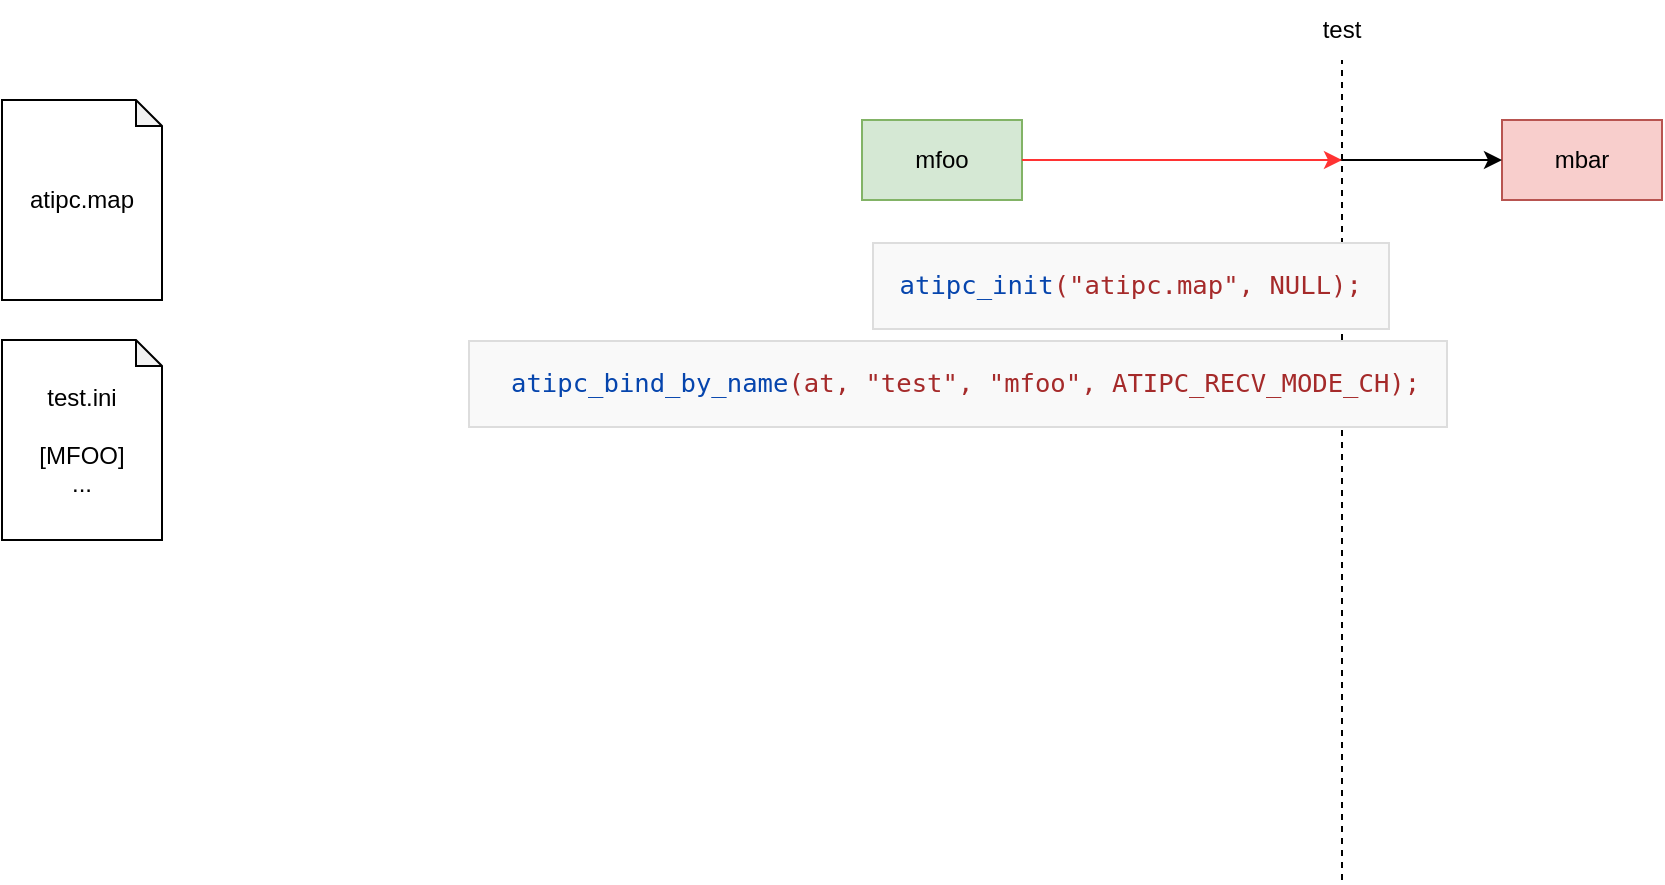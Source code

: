 <mxfile version="24.5.5" type="github">
  <diagram name="페이지-1" id="jERm6EU6h7SOklrPmQn_">
    <mxGraphModel dx="1665" dy="912" grid="1" gridSize="10" guides="1" tooltips="1" connect="1" arrows="1" fold="1" page="1" pageScale="1" pageWidth="827" pageHeight="1169" math="0" shadow="0">
      <root>
        <mxCell id="0" />
        <mxCell id="1" parent="0" />
        <mxCell id="JRY9VZmu6lB9FQlv3pIe-1" value="mfoo" style="rounded=0;whiteSpace=wrap;html=1;fillColor=#d5e8d4;strokeColor=#82b366;" vertex="1" parent="1">
          <mxGeometry x="40" y="120" width="80" height="40" as="geometry" />
        </mxCell>
        <mxCell id="JRY9VZmu6lB9FQlv3pIe-2" value="mbar" style="rounded=0;whiteSpace=wrap;html=1;fillColor=#f8cecc;strokeColor=#b85450;" vertex="1" parent="1">
          <mxGeometry x="360" y="120" width="80" height="40" as="geometry" />
        </mxCell>
        <mxCell id="JRY9VZmu6lB9FQlv3pIe-3" value="test.ini&lt;div&gt;&lt;br&gt;&lt;/div&gt;&lt;div&gt;[MFOO]&lt;/div&gt;&lt;div&gt;...&lt;/div&gt;" style="shape=note;whiteSpace=wrap;html=1;backgroundOutline=1;darkOpacity=0.05;size=13;" vertex="1" parent="1">
          <mxGeometry x="-390" y="230" width="80" height="100" as="geometry" />
        </mxCell>
        <mxCell id="JRY9VZmu6lB9FQlv3pIe-4" value="atipc.map" style="shape=note;whiteSpace=wrap;html=1;backgroundOutline=1;darkOpacity=0.05;size=13;" vertex="1" parent="1">
          <mxGeometry x="-390" y="110" width="80" height="100" as="geometry" />
        </mxCell>
        <mxCell id="JRY9VZmu6lB9FQlv3pIe-6" value="test" style="text;html=1;align=center;verticalAlign=middle;whiteSpace=wrap;rounded=0;" vertex="1" parent="1">
          <mxGeometry x="250" y="60" width="60" height="30" as="geometry" />
        </mxCell>
        <mxCell id="JRY9VZmu6lB9FQlv3pIe-7" value="" style="endArrow=none;dashed=1;html=1;rounded=0;entryX=0.5;entryY=1;entryDx=0;entryDy=0;" edge="1" parent="1" target="JRY9VZmu6lB9FQlv3pIe-6">
          <mxGeometry width="50" height="50" relative="1" as="geometry">
            <mxPoint x="280" y="500" as="sourcePoint" />
            <mxPoint x="270" y="70" as="targetPoint" />
          </mxGeometry>
        </mxCell>
        <UserObject label="&lt;pre style=&quot;font-family: &amp;quot;Malgun Gothic&amp;quot;, monospace, Courier; padding: 1em; border: 1px solid rgb(221, 221, 221); color: rgb(0, 0, 0); background-color: rgb(249, 249, 249); line-height: 1.3em; font-size: 12.8px; font-style: normal; font-variant-ligatures: normal; font-variant-caps: normal; font-weight: 400; letter-spacing: normal; orphans: 2; text-align: start; text-indent: 0px; text-transform: none; widows: 2; word-spacing: 0px; -webkit-text-stroke-width: 0px; text-decoration-thickness: initial; text-decoration-style: initial; text-decoration-color: initial;&quot;&gt;&lt;font color=&quot;brown&quot;&gt; &lt;a href=&quot;http://tom.telcoware.com/wiki/index.php?title=ATIPC#atipc_bind&quot; title=&quot;ATIPC&quot; style=&quot;text-decoration: none; color: rgb(6, 69, 173); background: none;&quot;&gt;atipc_bind_by_name&lt;/a&gt;(at, &quot;test&quot;, &quot;mfoo&quot;, ATIPC_RECV_MODE_CH);&lt;/font&gt;&lt;/pre&gt;" link="&lt;pre style=&quot;font-family: &amp;quot;Malgun Gothic&amp;quot;, monospace, Courier; padding: 1em; border: 1px solid rgb(221, 221, 221); color: rgb(0, 0, 0); background-color: rgb(249, 249, 249); line-height: 1.3em; font-size: 12.8px; font-style: normal; font-variant-ligatures: normal; font-variant-caps: normal; font-weight: 400; letter-spacing: normal; orphans: 2; text-align: start; text-indent: 0px; text-transform: none; widows: 2; word-spacing: 0px; -webkit-text-stroke-width: 0px; text-decoration-thickness: initial; text-decoration-style: initial; text-decoration-color: initial;&quot;&gt;&lt;font color=&quot;brown&quot;&gt; &lt;a href=&quot;http://tom.telcoware.com/wiki/index.php?title=ATIPC#atipc_bind&quot; title=&quot;ATIPC&quot; style=&quot;text-decoration: none; color: rgb(6, 69, 173); background: none;&quot;&gt;atipc_bind_by_name&lt;/a&gt;(at, &quot;test&quot;, &quot;mfoo&quot;, ATIPC_RECV_MODE_CH);&lt;/font&gt;&lt;/pre&gt;" id="JRY9VZmu6lB9FQlv3pIe-8">
          <mxCell style="text;whiteSpace=wrap;html=1;" vertex="1" parent="1">
            <mxGeometry x="-159" y="210" width="430" height="90" as="geometry" />
          </mxCell>
        </UserObject>
        <UserObject label="&lt;pre style=&quot;font-family: &amp;quot;Malgun Gothic&amp;quot;, monospace, Courier; padding: 1em; border: 1px solid rgb(221, 221, 221); color: rgb(0, 0, 0); background-color: rgb(249, 249, 249); line-height: 1.3em; font-size: 12.8px; font-style: normal; font-variant-ligatures: normal; font-variant-caps: normal; font-weight: 400; letter-spacing: normal; orphans: 2; text-align: start; text-indent: 0px; text-transform: none; widows: 2; word-spacing: 0px; -webkit-text-stroke-width: 0px; text-decoration-thickness: initial; text-decoration-style: initial; text-decoration-color: initial;&quot;&gt;&lt;font color=&quot;brown&quot;&gt;&lt;a href=&quot;http://tom.telcoware.com/wiki/index.php?title=ATIPC#atipc_init&quot; title=&quot;ATIPC&quot; style=&quot;text-decoration: none; color: rgb(6, 69, 173); background: none;&quot;&gt;atipc_init&lt;/a&gt;(&quot;atipc.map&quot;, NULL);&lt;/font&gt;&lt;/pre&gt;" link="&lt;pre style=&quot;font-family: &amp;quot;Malgun Gothic&amp;quot;, monospace, Courier; padding: 1em; border: 1px solid rgb(221, 221, 221); color: rgb(0, 0, 0); background-color: rgb(249, 249, 249); line-height: 1.3em; font-size: 12.8px; font-style: normal; font-variant-ligatures: normal; font-variant-caps: normal; font-weight: 400; letter-spacing: normal; orphans: 2; text-align: start; text-indent: 0px; text-transform: none; widows: 2; word-spacing: 0px; -webkit-text-stroke-width: 0px; text-decoration-thickness: initial; text-decoration-style: initial; text-decoration-color: initial;&quot;&gt;&lt;font color=&quot;brown&quot;&gt;&lt;a href=&quot;http://tom.telcoware.com/wiki/index.php?title=ATIPC#atipc_init&quot; title=&quot;ATIPC&quot; style=&quot;text-decoration: none; color: rgb(6, 69, 173); background: none;&quot;&gt;atipc_init&lt;/a&gt;(MFOO_ATIPC_CONF_FILE, NULL);&lt;/font&gt;&lt;/pre&gt;" id="JRY9VZmu6lB9FQlv3pIe-9">
          <mxCell style="text;whiteSpace=wrap;html=1;" vertex="1" parent="1">
            <mxGeometry x="43" y="161" width="180" height="30" as="geometry" />
          </mxCell>
        </UserObject>
        <mxCell id="JRY9VZmu6lB9FQlv3pIe-10" value="" style="endArrow=classic;html=1;rounded=0;exitX=1;exitY=0.5;exitDx=0;exitDy=0;entryX=0;entryY=0.5;entryDx=0;entryDy=0;" edge="1" parent="1" source="JRY9VZmu6lB9FQlv3pIe-1" target="JRY9VZmu6lB9FQlv3pIe-2">
          <mxGeometry width="50" height="50" relative="1" as="geometry">
            <mxPoint x="10" y="260" as="sourcePoint" />
            <mxPoint x="280" y="140" as="targetPoint" />
          </mxGeometry>
        </mxCell>
        <mxCell id="JRY9VZmu6lB9FQlv3pIe-12" value="" style="endArrow=classic;html=1;rounded=0;strokeColor=#FF3333;exitX=1;exitY=0.5;exitDx=0;exitDy=0;" edge="1" parent="1" source="JRY9VZmu6lB9FQlv3pIe-1">
          <mxGeometry width="50" height="50" relative="1" as="geometry">
            <mxPoint x="111" y="108.82" as="sourcePoint" />
            <mxPoint x="280" y="140" as="targetPoint" />
          </mxGeometry>
        </mxCell>
      </root>
    </mxGraphModel>
  </diagram>
</mxfile>
